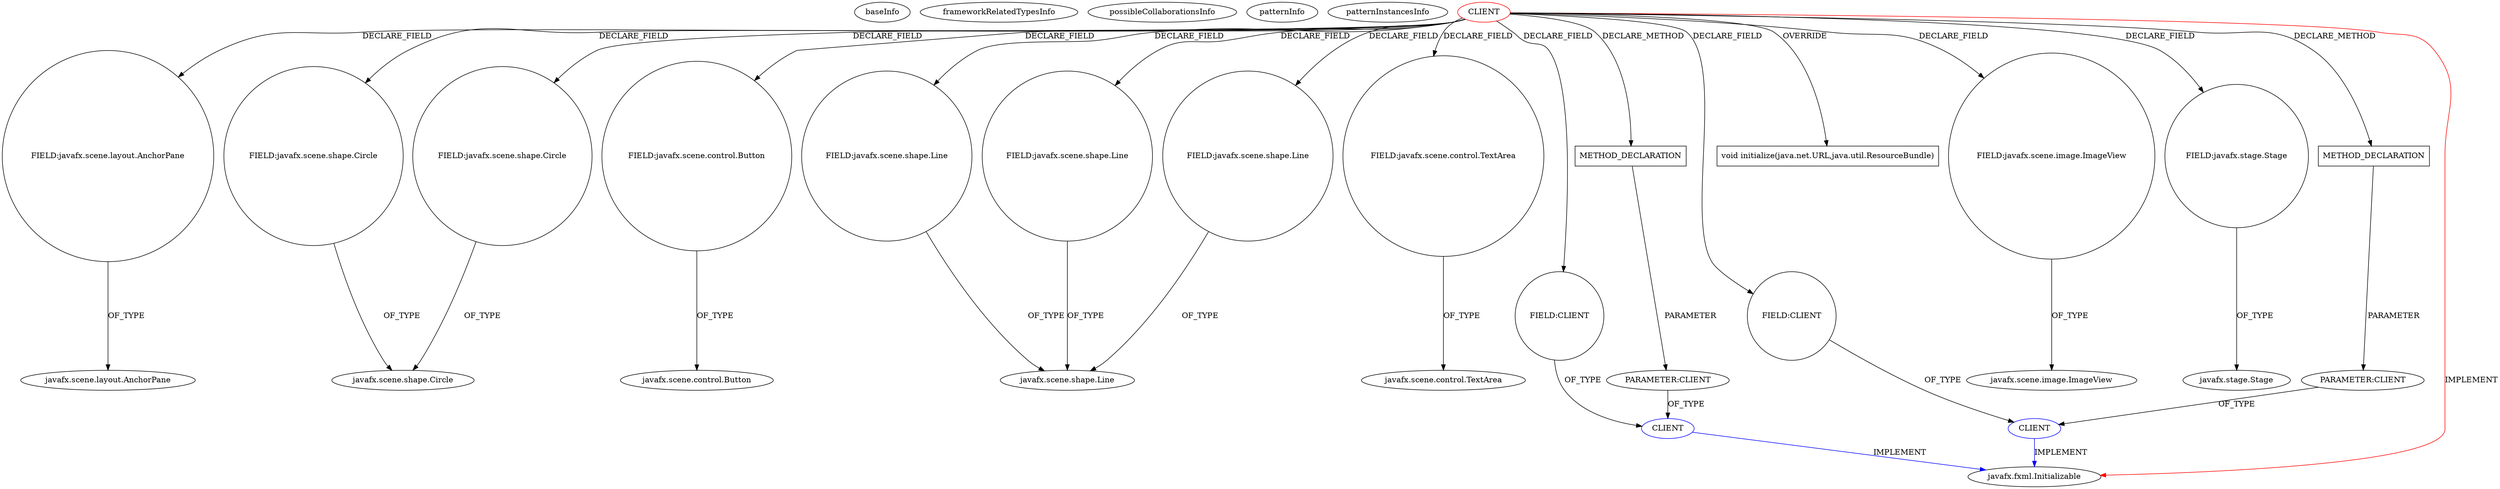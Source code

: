 digraph {
baseInfo[graphId=799,category="pattern",isAnonymous=false,possibleRelation=true]
frameworkRelatedTypesInfo[0="javafx.fxml.Initializable"]
possibleCollaborationsInfo[0="799~FIELD_TYPE_DECLARATION-PARAMETER_TYPE_DECLARATION-CLIENT_METHOD_DECLARATION-~javafx.fxml.Initializable ~javafx.fxml.Initializable ~false~false",1="799~FIELD_TYPE_DECLARATION-PARAMETER_TYPE_DECLARATION-CLIENT_METHOD_DECLARATION-~javafx.fxml.Initializable ~javafx.fxml.Initializable ~false~false"]
patternInfo[frequency=2.0,patternRootClient=0]
patternInstancesInfo[0="josesoler7-agendavital~/josesoler7-agendavital/agendavital-master/src/agendavital/vista/FXMLAnadirMomentoController.java~FXMLAnadirMomentoController~3384",1="josesoler7-agendavital~/josesoler7-agendavital/agendavital-master/src/agendavital/vista/FXMLMomentoController.java~FXMLMomentoController~3370"]
2[label="FIELD:javafx.scene.layout.AnchorPane",vertexType="FIELD_DECLARATION",isFrameworkType=false,shape=circle]
0[label="CLIENT",vertexType="ROOT_CLIENT_CLASS_DECLARATION",isFrameworkType=false,color=red]
6[label="FIELD:javafx.scene.shape.Circle",vertexType="FIELD_DECLARATION",isFrameworkType=false,shape=circle]
8[label="FIELD:javafx.scene.shape.Circle",vertexType="FIELD_DECLARATION",isFrameworkType=false,shape=circle]
4[label="FIELD:javafx.scene.control.Button",vertexType="FIELD_DECLARATION",isFrameworkType=false,shape=circle]
24[label="FIELD:javafx.scene.shape.Line",vertexType="FIELD_DECLARATION",isFrameworkType=false,shape=circle]
26[label="FIELD:javafx.scene.shape.Line",vertexType="FIELD_DECLARATION",isFrameworkType=false,shape=circle]
22[label="FIELD:javafx.scene.shape.Line",vertexType="FIELD_DECLARATION",isFrameworkType=false,shape=circle]
40[label="FIELD:javafx.scene.control.TextArea",vertexType="FIELD_DECLARATION",isFrameworkType=false,shape=circle]
10[label="FIELD:CLIENT",vertexType="FIELD_DECLARATION",isFrameworkType=false,shape=circle]
13[label="FIELD:CLIENT",vertexType="FIELD_DECLARATION",isFrameworkType=false,shape=circle]
1[label="javafx.fxml.Initializable",vertexType="FRAMEWORK_INTERFACE_TYPE",isFrameworkType=false]
7[label="javafx.scene.shape.Circle",vertexType="FRAMEWORK_CLASS_TYPE",isFrameworkType=false]
41[label="javafx.scene.control.TextArea",vertexType="FRAMEWORK_CLASS_TYPE",isFrameworkType=false]
23[label="javafx.scene.shape.Line",vertexType="FRAMEWORK_CLASS_TYPE",isFrameworkType=false]
52[label="void initialize(java.net.URL,java.util.ResourceBundle)",vertexType="OVERRIDING_METHOD_DECLARATION",isFrameworkType=false,shape=box]
20[label="FIELD:javafx.scene.image.ImageView",vertexType="FIELD_DECLARATION",isFrameworkType=false,shape=circle]
21[label="javafx.scene.image.ImageView",vertexType="FRAMEWORK_CLASS_TYPE",isFrameworkType=false]
48[label="FIELD:javafx.stage.Stage",vertexType="FIELD_DECLARATION",isFrameworkType=false,shape=circle]
49[label="javafx.stage.Stage",vertexType="FRAMEWORK_CLASS_TYPE",isFrameworkType=false]
57[label="METHOD_DECLARATION",vertexType="CLIENT_METHOD_DECLARATION",isFrameworkType=false,shape=box]
58[label="PARAMETER:CLIENT",vertexType="PARAMETER_DECLARATION",isFrameworkType=false]
53[label="METHOD_DECLARATION",vertexType="CLIENT_METHOD_DECLARATION",isFrameworkType=false,shape=box]
54[label="PARAMETER:CLIENT",vertexType="PARAMETER_DECLARATION",isFrameworkType=false]
5[label="javafx.scene.control.Button",vertexType="FRAMEWORK_CLASS_TYPE",isFrameworkType=false]
3[label="javafx.scene.layout.AnchorPane",vertexType="FRAMEWORK_CLASS_TYPE",isFrameworkType=false]
11[label="CLIENT",vertexType="REFERENCE_CLIENT_CLASS_DECLARATION",isFrameworkType=false,color=blue]
14[label="CLIENT",vertexType="REFERENCE_CLIENT_CLASS_DECLARATION",isFrameworkType=false,color=blue]
0->20[label="DECLARE_FIELD"]
0->10[label="DECLARE_FIELD"]
0->40[label="DECLARE_FIELD"]
0->8[label="DECLARE_FIELD"]
57->58[label="PARAMETER"]
0->2[label="DECLARE_FIELD"]
0->48[label="DECLARE_FIELD"]
58->14[label="OF_TYPE"]
22->23[label="OF_TYPE"]
0->1[label="IMPLEMENT",color=red]
14->1[label="IMPLEMENT",color=blue]
2->3[label="OF_TYPE"]
24->23[label="OF_TYPE"]
0->13[label="DECLARE_FIELD"]
4->5[label="OF_TYPE"]
6->7[label="OF_TYPE"]
0->52[label="OVERRIDE"]
48->49[label="OF_TYPE"]
8->7[label="OF_TYPE"]
20->21[label="OF_TYPE"]
0->6[label="DECLARE_FIELD"]
26->23[label="OF_TYPE"]
13->14[label="OF_TYPE"]
11->1[label="IMPLEMENT",color=blue]
0->57[label="DECLARE_METHOD"]
0->26[label="DECLARE_FIELD"]
0->53[label="DECLARE_METHOD"]
0->22[label="DECLARE_FIELD"]
0->24[label="DECLARE_FIELD"]
0->4[label="DECLARE_FIELD"]
54->11[label="OF_TYPE"]
10->11[label="OF_TYPE"]
53->54[label="PARAMETER"]
40->41[label="OF_TYPE"]
}
